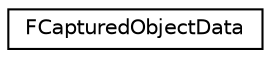 digraph "Graphical Class Hierarchy"
{
  edge [fontname="Helvetica",fontsize="10",labelfontname="Helvetica",labelfontsize="10"];
  node [fontname="Helvetica",fontsize="10",shape=record];
  rankdir="LR";
  Node1 [label="FCapturedObjectData",height=0.2,width=0.4,color="black", fillcolor="white", style="filled",URL="$struct_f_captured_object_data.html"];
}
